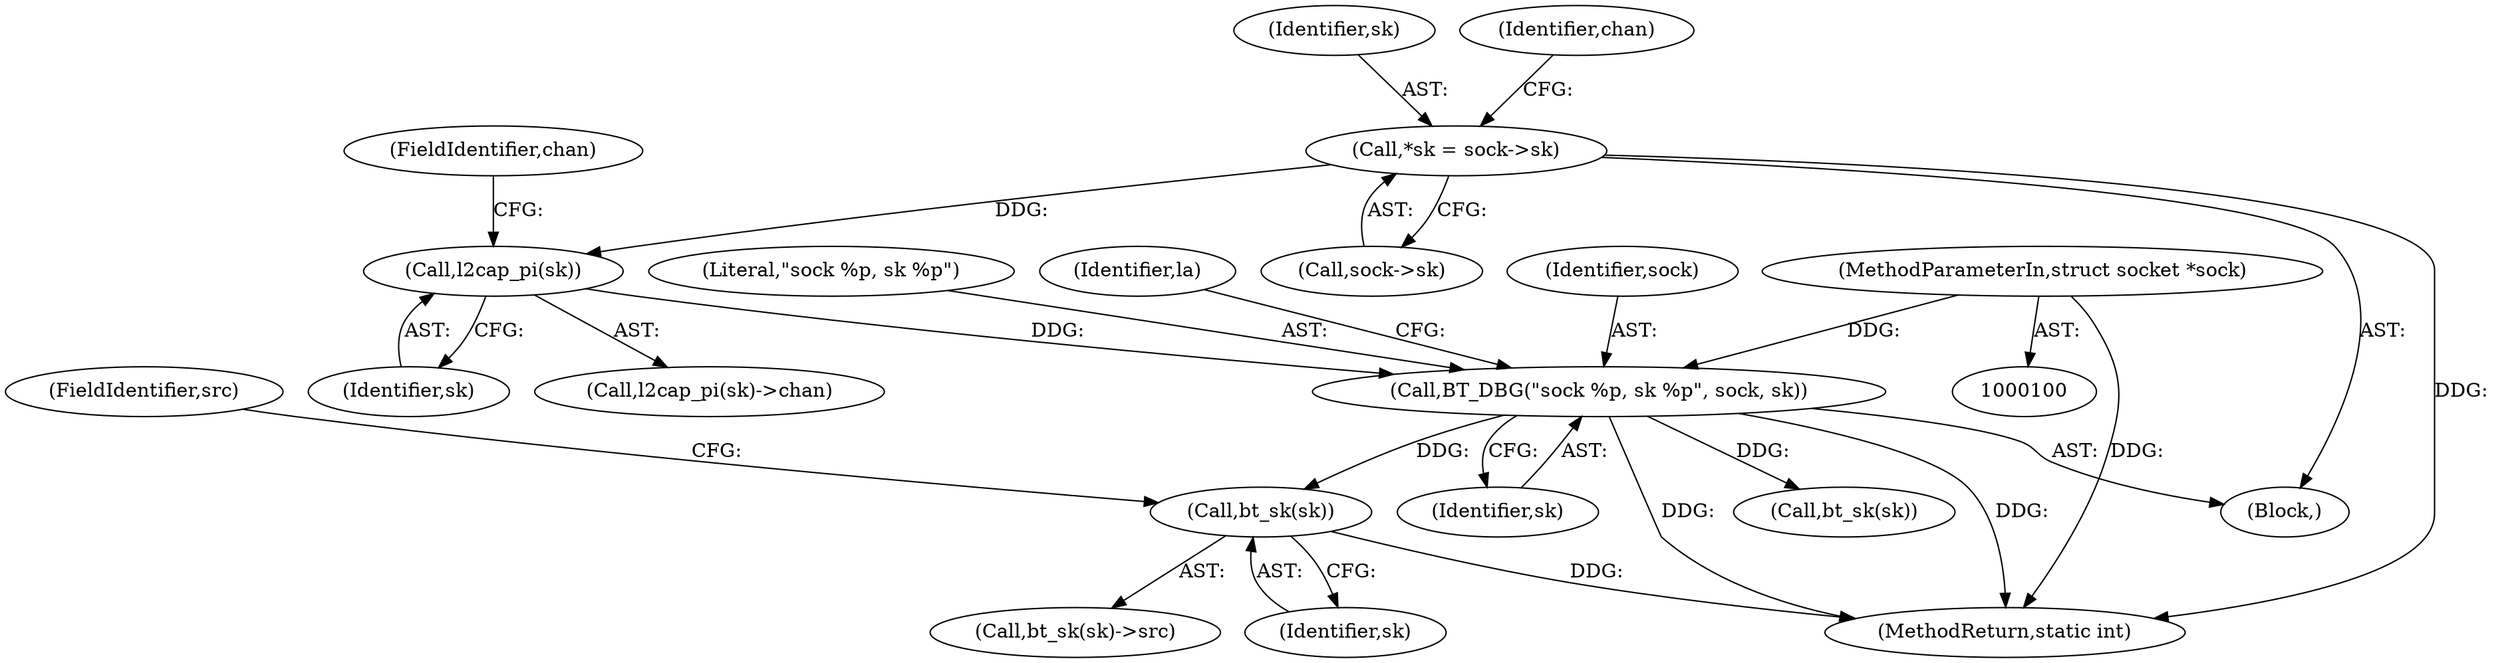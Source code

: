 digraph "0_linux_792039c73cf176c8e39a6e8beef2c94ff46522ed@pointer" {
"1000188" [label="(Call,bt_sk(sk))"];
"1000125" [label="(Call,BT_DBG(\"sock %p, sk %p\", sock, sk))"];
"1000101" [label="(MethodParameterIn,struct socket *sock)"];
"1000122" [label="(Call,l2cap_pi(sk))"];
"1000113" [label="(Call,*sk = sock->sk)"];
"1000190" [label="(FieldIdentifier,src)"];
"1000161" [label="(Call,bt_sk(sk))"];
"1000124" [label="(FieldIdentifier,chan)"];
"1000114" [label="(Identifier,sk)"];
"1000128" [label="(Identifier,sk)"];
"1000123" [label="(Identifier,sk)"];
"1000125" [label="(Call,BT_DBG(\"sock %p, sk %p\", sock, sk))"];
"1000115" [label="(Call,sock->sk)"];
"1000120" [label="(Identifier,chan)"];
"1000105" [label="(Block,)"];
"1000187" [label="(Call,bt_sk(sk)->src)"];
"1000127" [label="(Identifier,sock)"];
"1000126" [label="(Literal,\"sock %p, sk %p\")"];
"1000130" [label="(Identifier,la)"];
"1000201" [label="(MethodReturn,static int)"];
"1000189" [label="(Identifier,sk)"];
"1000121" [label="(Call,l2cap_pi(sk)->chan)"];
"1000101" [label="(MethodParameterIn,struct socket *sock)"];
"1000113" [label="(Call,*sk = sock->sk)"];
"1000122" [label="(Call,l2cap_pi(sk))"];
"1000188" [label="(Call,bt_sk(sk))"];
"1000188" -> "1000187"  [label="AST: "];
"1000188" -> "1000189"  [label="CFG: "];
"1000189" -> "1000188"  [label="AST: "];
"1000190" -> "1000188"  [label="CFG: "];
"1000188" -> "1000201"  [label="DDG: "];
"1000125" -> "1000188"  [label="DDG: "];
"1000125" -> "1000105"  [label="AST: "];
"1000125" -> "1000128"  [label="CFG: "];
"1000126" -> "1000125"  [label="AST: "];
"1000127" -> "1000125"  [label="AST: "];
"1000128" -> "1000125"  [label="AST: "];
"1000130" -> "1000125"  [label="CFG: "];
"1000125" -> "1000201"  [label="DDG: "];
"1000125" -> "1000201"  [label="DDG: "];
"1000101" -> "1000125"  [label="DDG: "];
"1000122" -> "1000125"  [label="DDG: "];
"1000125" -> "1000161"  [label="DDG: "];
"1000101" -> "1000100"  [label="AST: "];
"1000101" -> "1000201"  [label="DDG: "];
"1000122" -> "1000121"  [label="AST: "];
"1000122" -> "1000123"  [label="CFG: "];
"1000123" -> "1000122"  [label="AST: "];
"1000124" -> "1000122"  [label="CFG: "];
"1000113" -> "1000122"  [label="DDG: "];
"1000113" -> "1000105"  [label="AST: "];
"1000113" -> "1000115"  [label="CFG: "];
"1000114" -> "1000113"  [label="AST: "];
"1000115" -> "1000113"  [label="AST: "];
"1000120" -> "1000113"  [label="CFG: "];
"1000113" -> "1000201"  [label="DDG: "];
}
